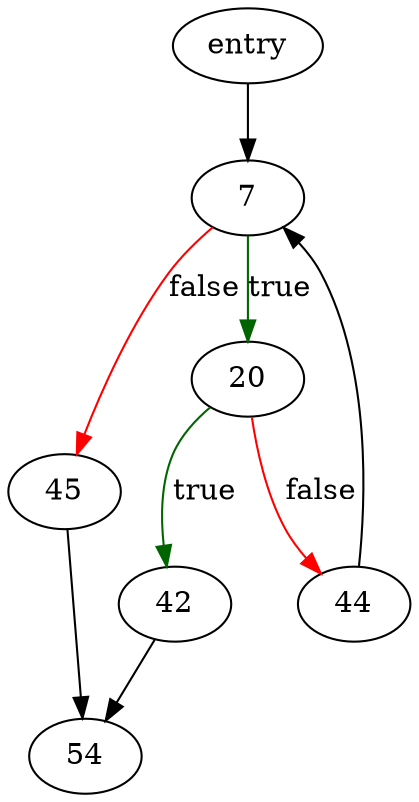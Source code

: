 digraph "moveToRightmost" {
	// Node definitions.
	1 [label=entry];
	7;
	20;
	42;
	44;
	45;
	54;

	// Edge definitions.
	1 -> 7;
	7 -> 20 [
		color=darkgreen
		label=true
	];
	7 -> 45 [
		color=red
		label=false
	];
	20 -> 42 [
		color=darkgreen
		label=true
	];
	20 -> 44 [
		color=red
		label=false
	];
	42 -> 54;
	44 -> 7;
	45 -> 54;
}